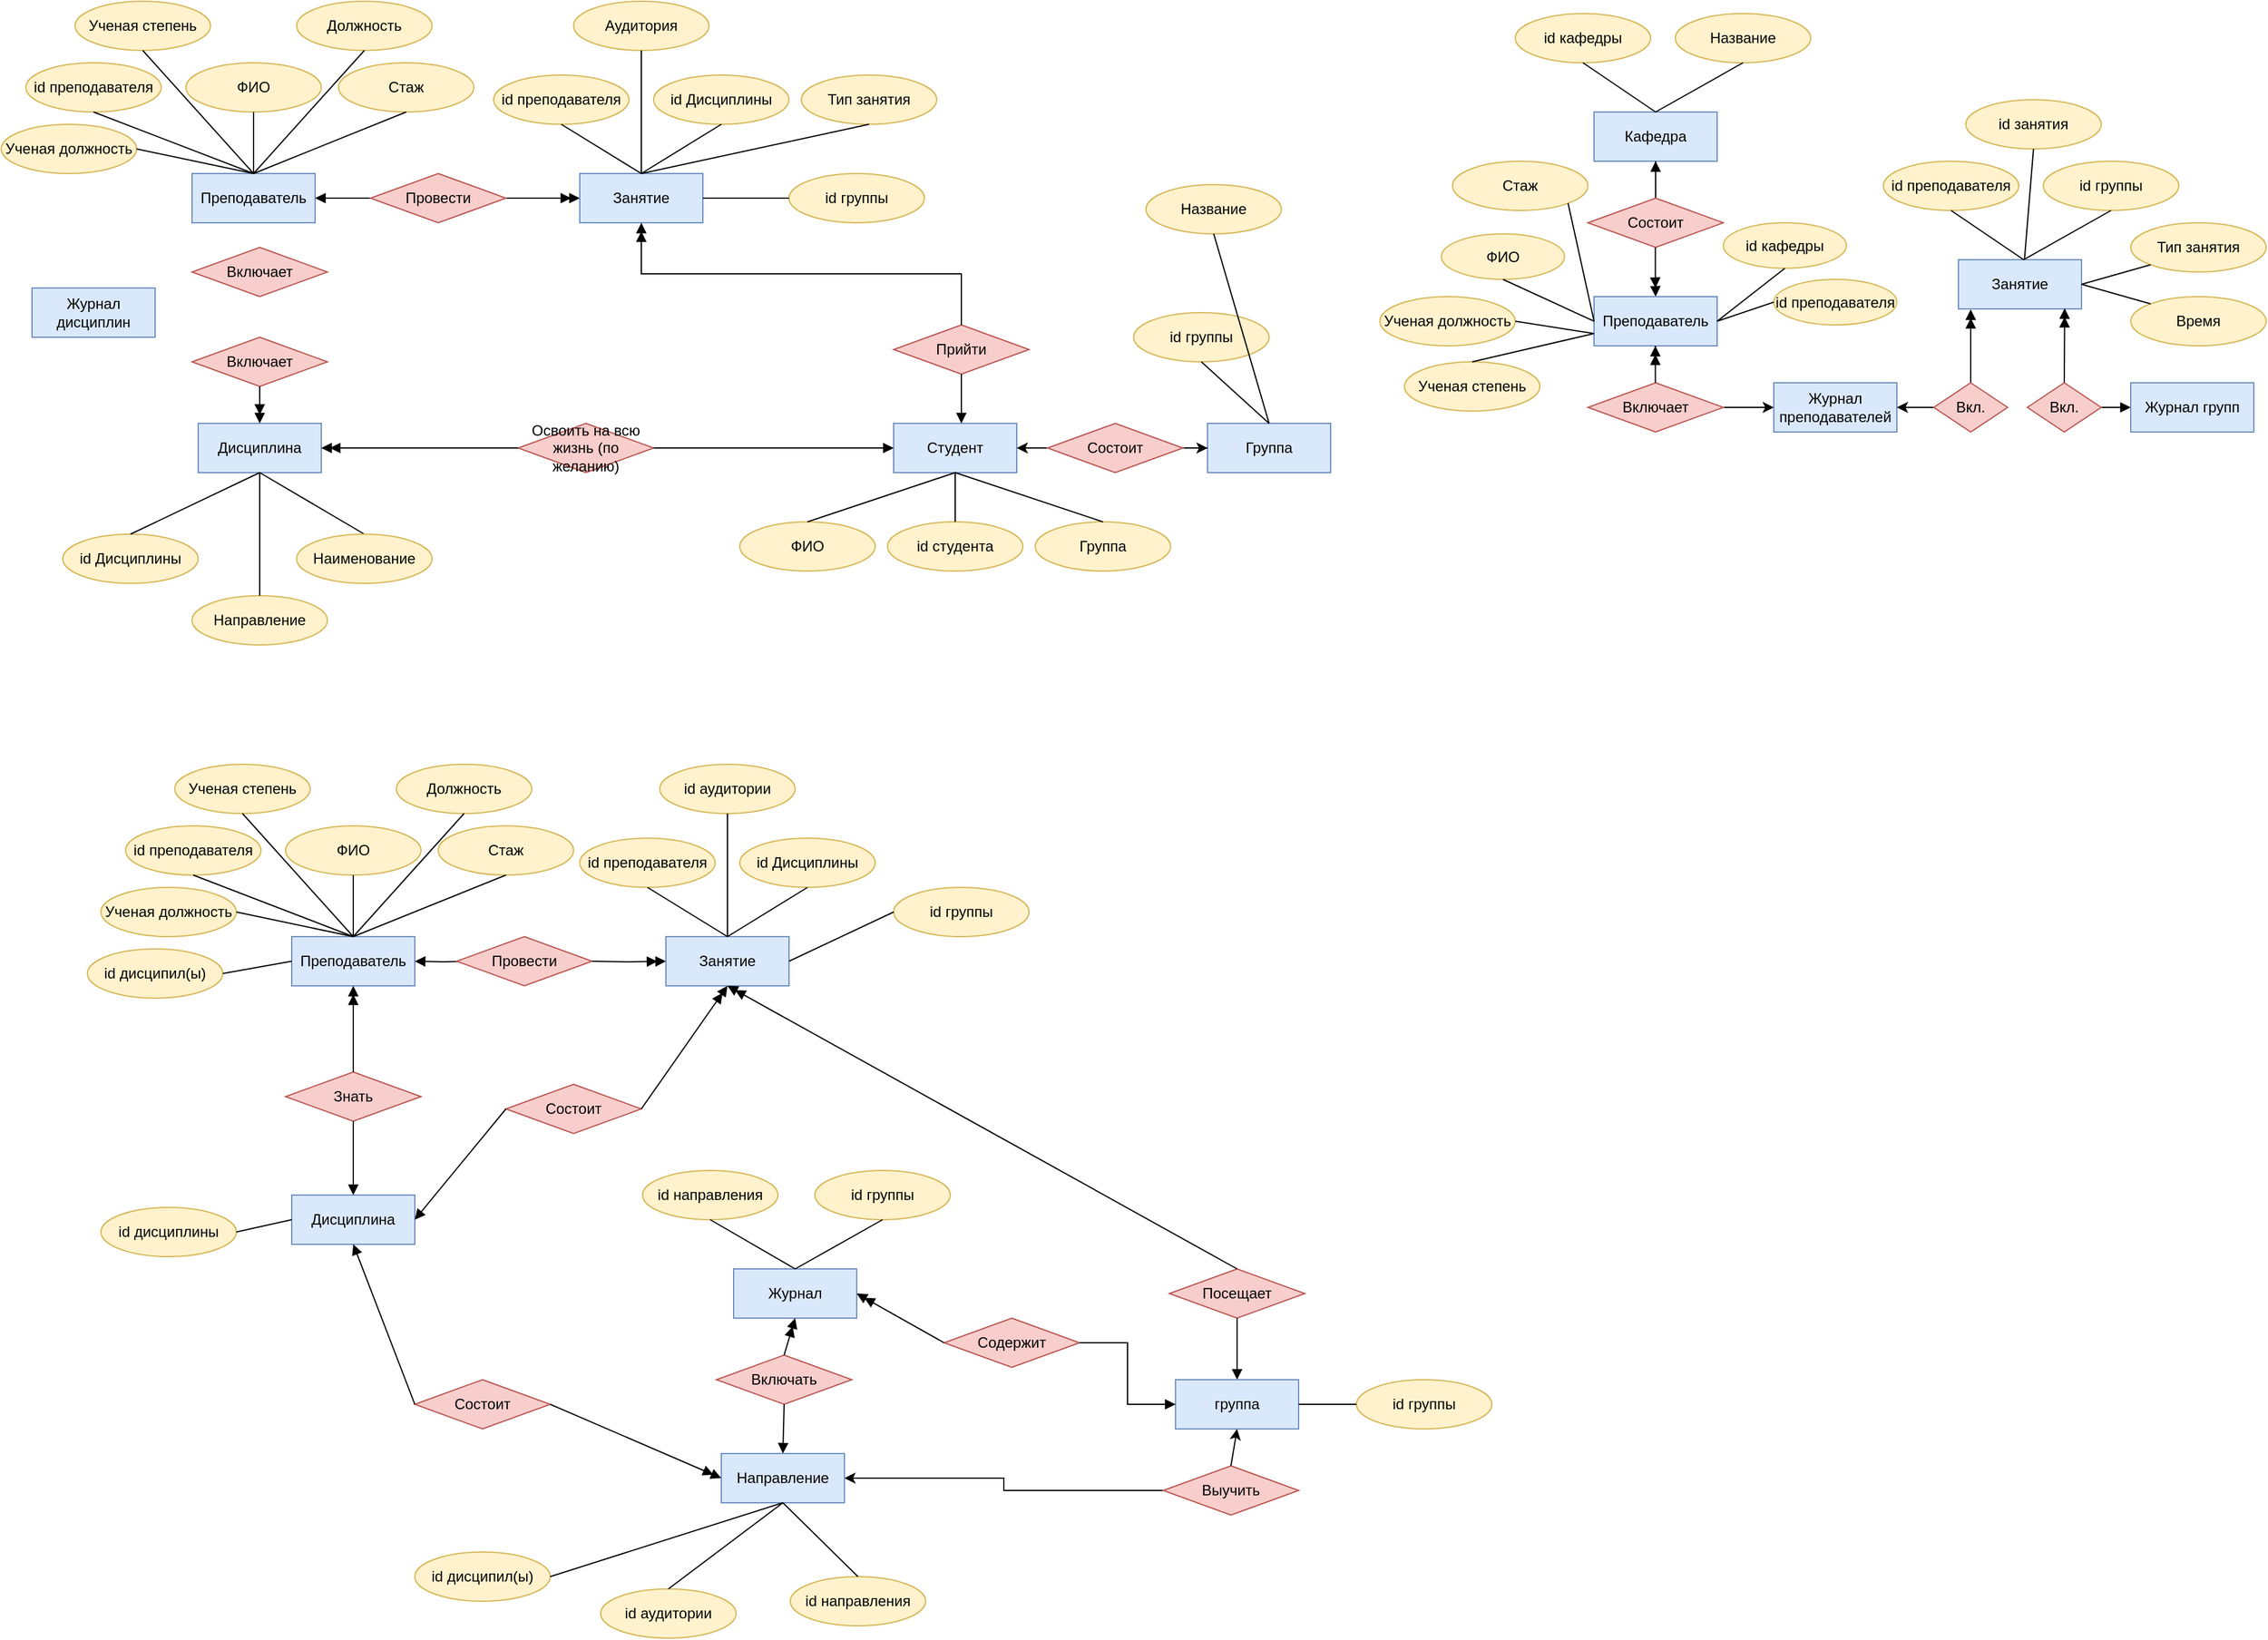 <mxfile version="21.7.4" type="github">
  <diagram name="Страница — 1" id="sGeUlYy9vwEeiNY2uGgN">
    <mxGraphModel dx="1052" dy="563" grid="1" gridSize="10" guides="1" tooltips="1" connect="1" arrows="1" fold="1" page="1" pageScale="1" pageWidth="827" pageHeight="1169" math="0" shadow="0">
      <root>
        <mxCell id="0" />
        <mxCell id="1" parent="0" />
        <mxCell id="CjT55AzK4gLORZBcBDs--1" value="id преподавателя" style="ellipse;whiteSpace=wrap;html=1;align=center;fillColor=#fff2cc;strokeColor=#d6b656;" parent="1" vertex="1">
          <mxGeometry x="50" y="70" width="110" height="40" as="geometry" />
        </mxCell>
        <mxCell id="CjT55AzK4gLORZBcBDs--2" value="ФИО" style="ellipse;whiteSpace=wrap;html=1;align=center;fillColor=#fff2cc;strokeColor=#d6b656;" parent="1" vertex="1">
          <mxGeometry x="180" y="70" width="110" height="40" as="geometry" />
        </mxCell>
        <mxCell id="CjT55AzK4gLORZBcBDs--3" value="Стаж" style="ellipse;whiteSpace=wrap;html=1;align=center;fillColor=#fff2cc;strokeColor=#d6b656;" parent="1" vertex="1">
          <mxGeometry x="304" y="70" width="110" height="40" as="geometry" />
        </mxCell>
        <mxCell id="CjT55AzK4gLORZBcBDs--4" value="Ученая степень" style="ellipse;whiteSpace=wrap;html=1;align=center;fillColor=#fff2cc;strokeColor=#d6b656;" parent="1" vertex="1">
          <mxGeometry x="90" y="20" width="110" height="40" as="geometry" />
        </mxCell>
        <mxCell id="CjT55AzK4gLORZBcBDs--5" value="Должность" style="ellipse;whiteSpace=wrap;html=1;align=center;fillColor=#fff2cc;strokeColor=#d6b656;" parent="1" vertex="1">
          <mxGeometry x="270" y="20" width="110" height="40" as="geometry" />
        </mxCell>
        <mxCell id="CjT55AzK4gLORZBcBDs--6" value="Преподаватель" style="whiteSpace=wrap;html=1;align=center;fillColor=#dae8fc;strokeColor=#6c8ebf;" parent="1" vertex="1">
          <mxGeometry x="185" y="160" width="100" height="40" as="geometry" />
        </mxCell>
        <mxCell id="CjT55AzK4gLORZBcBDs--7" value="" style="endArrow=none;html=1;rounded=0;exitX=0.5;exitY=1;exitDx=0;exitDy=0;entryX=0.5;entryY=0;entryDx=0;entryDy=0;" parent="1" source="CjT55AzK4gLORZBcBDs--5" target="CjT55AzK4gLORZBcBDs--6" edge="1">
          <mxGeometry relative="1" as="geometry">
            <mxPoint x="320" y="250" as="sourcePoint" />
            <mxPoint x="480" y="250" as="targetPoint" />
          </mxGeometry>
        </mxCell>
        <mxCell id="CjT55AzK4gLORZBcBDs--8" value="" style="endArrow=none;html=1;rounded=0;exitX=0.5;exitY=1;exitDx=0;exitDy=0;entryX=0.5;entryY=0;entryDx=0;entryDy=0;" parent="1" source="CjT55AzK4gLORZBcBDs--2" target="CjT55AzK4gLORZBcBDs--6" edge="1">
          <mxGeometry relative="1" as="geometry">
            <mxPoint x="315" y="70" as="sourcePoint" />
            <mxPoint x="245" y="170" as="targetPoint" />
          </mxGeometry>
        </mxCell>
        <mxCell id="CjT55AzK4gLORZBcBDs--9" value="" style="endArrow=none;html=1;rounded=0;exitX=0.5;exitY=1;exitDx=0;exitDy=0;entryX=0.5;entryY=0;entryDx=0;entryDy=0;" parent="1" source="CjT55AzK4gLORZBcBDs--4" target="CjT55AzK4gLORZBcBDs--6" edge="1">
          <mxGeometry relative="1" as="geometry">
            <mxPoint x="245" y="120" as="sourcePoint" />
            <mxPoint x="245" y="170" as="targetPoint" />
          </mxGeometry>
        </mxCell>
        <mxCell id="CjT55AzK4gLORZBcBDs--10" value="" style="endArrow=none;html=1;rounded=0;exitX=0.5;exitY=1;exitDx=0;exitDy=0;entryX=0.5;entryY=0;entryDx=0;entryDy=0;" parent="1" source="CjT55AzK4gLORZBcBDs--1" target="CjT55AzK4gLORZBcBDs--6" edge="1">
          <mxGeometry relative="1" as="geometry">
            <mxPoint x="185" y="70" as="sourcePoint" />
            <mxPoint x="245" y="170" as="targetPoint" />
          </mxGeometry>
        </mxCell>
        <mxCell id="CjT55AzK4gLORZBcBDs--11" value="" style="endArrow=none;html=1;rounded=0;exitX=0.5;exitY=1;exitDx=0;exitDy=0;entryX=0.5;entryY=0;entryDx=0;entryDy=0;" parent="1" source="CjT55AzK4gLORZBcBDs--3" target="CjT55AzK4gLORZBcBDs--6" edge="1">
          <mxGeometry relative="1" as="geometry">
            <mxPoint x="115" y="120" as="sourcePoint" />
            <mxPoint x="245" y="170" as="targetPoint" />
          </mxGeometry>
        </mxCell>
        <mxCell id="CjT55AzK4gLORZBcBDs--13" style="edgeStyle=orthogonalEdgeStyle;rounded=0;orthogonalLoop=1;jettySize=auto;html=1;entryX=1;entryY=0.5;entryDx=0;entryDy=0;endArrow=block;endFill=1;" parent="1" source="CjT55AzK4gLORZBcBDs--12" target="CjT55AzK4gLORZBcBDs--6" edge="1">
          <mxGeometry relative="1" as="geometry" />
        </mxCell>
        <mxCell id="CjT55AzK4gLORZBcBDs--15" style="edgeStyle=orthogonalEdgeStyle;rounded=0;orthogonalLoop=1;jettySize=auto;html=1;entryX=0;entryY=0.5;entryDx=0;entryDy=0;endArrow=doubleBlock;endFill=1;" parent="1" source="CjT55AzK4gLORZBcBDs--12" target="CjT55AzK4gLORZBcBDs--14" edge="1">
          <mxGeometry relative="1" as="geometry" />
        </mxCell>
        <mxCell id="CjT55AzK4gLORZBcBDs--12" value="Провести" style="shape=rhombus;perimeter=rhombusPerimeter;whiteSpace=wrap;html=1;align=center;fillColor=#f8cecc;strokeColor=#b85450;" parent="1" vertex="1">
          <mxGeometry x="330" y="160" width="110" height="40" as="geometry" />
        </mxCell>
        <mxCell id="CjT55AzK4gLORZBcBDs--14" value="Занятие" style="whiteSpace=wrap;html=1;align=center;fillColor=#dae8fc;strokeColor=#6c8ebf;" parent="1" vertex="1">
          <mxGeometry x="500" y="160" width="100" height="40" as="geometry" />
        </mxCell>
        <mxCell id="CjT55AzK4gLORZBcBDs--16" value="Тип занятия" style="ellipse;whiteSpace=wrap;html=1;align=center;fillColor=#fff2cc;strokeColor=#d6b656;" parent="1" vertex="1">
          <mxGeometry x="680" y="80" width="110" height="40" as="geometry" />
        </mxCell>
        <mxCell id="CjT55AzK4gLORZBcBDs--17" value="" style="endArrow=none;html=1;rounded=0;exitX=0.5;exitY=1;exitDx=0;exitDy=0;entryX=0.5;entryY=0;entryDx=0;entryDy=0;" parent="1" source="CjT55AzK4gLORZBcBDs--16" target="CjT55AzK4gLORZBcBDs--14" edge="1">
          <mxGeometry relative="1" as="geometry">
            <mxPoint x="369" y="120" as="sourcePoint" />
            <mxPoint x="245" y="170" as="targetPoint" />
          </mxGeometry>
        </mxCell>
        <mxCell id="CjT55AzK4gLORZBcBDs--18" value="id преподавателя" style="ellipse;whiteSpace=wrap;html=1;align=center;fillColor=#fff2cc;strokeColor=#d6b656;" parent="1" vertex="1">
          <mxGeometry x="430" y="80" width="110" height="40" as="geometry" />
        </mxCell>
        <mxCell id="CjT55AzK4gLORZBcBDs--19" value="" style="endArrow=none;html=1;rounded=0;exitX=0.5;exitY=1;exitDx=0;exitDy=0;entryX=0.5;entryY=0;entryDx=0;entryDy=0;" parent="1" source="CjT55AzK4gLORZBcBDs--18" target="CjT55AzK4gLORZBcBDs--14" edge="1">
          <mxGeometry relative="1" as="geometry">
            <mxPoint x="625" y="130" as="sourcePoint" />
            <mxPoint x="550" y="160" as="targetPoint" />
          </mxGeometry>
        </mxCell>
        <mxCell id="CjT55AzK4gLORZBcBDs--22" value="Ученая должность" style="ellipse;whiteSpace=wrap;html=1;align=center;fillColor=#fff2cc;strokeColor=#d6b656;" parent="1" vertex="1">
          <mxGeometry x="30" y="120" width="110" height="40" as="geometry" />
        </mxCell>
        <mxCell id="CjT55AzK4gLORZBcBDs--23" value="" style="endArrow=none;html=1;rounded=0;exitX=1;exitY=0.5;exitDx=0;exitDy=0;entryX=0.5;entryY=0;entryDx=0;entryDy=0;" parent="1" source="CjT55AzK4gLORZBcBDs--22" target="CjT55AzK4gLORZBcBDs--6" edge="1">
          <mxGeometry relative="1" as="geometry">
            <mxPoint x="115" y="120" as="sourcePoint" />
            <mxPoint x="245" y="170" as="targetPoint" />
          </mxGeometry>
        </mxCell>
        <mxCell id="CjT55AzK4gLORZBcBDs--24" value="Студент" style="whiteSpace=wrap;html=1;align=center;fillColor=#dae8fc;strokeColor=#6c8ebf;" parent="1" vertex="1">
          <mxGeometry x="755" y="363" width="100" height="40" as="geometry" />
        </mxCell>
        <mxCell id="CjT55AzK4gLORZBcBDs--25" value="id студента" style="ellipse;whiteSpace=wrap;html=1;align=center;fillColor=#fff2cc;strokeColor=#d6b656;" parent="1" vertex="1">
          <mxGeometry x="750" y="443" width="110" height="40" as="geometry" />
        </mxCell>
        <mxCell id="CjT55AzK4gLORZBcBDs--26" value="" style="endArrow=none;html=1;rounded=0;exitX=0.5;exitY=1;exitDx=0;exitDy=0;entryX=0.5;entryY=0;entryDx=0;entryDy=0;" parent="1" source="CjT55AzK4gLORZBcBDs--24" target="CjT55AzK4gLORZBcBDs--25" edge="1">
          <mxGeometry relative="1" as="geometry">
            <mxPoint x="915" y="223" as="sourcePoint" />
            <mxPoint x="980" y="263" as="targetPoint" />
          </mxGeometry>
        </mxCell>
        <mxCell id="CjT55AzK4gLORZBcBDs--27" value="Группа" style="ellipse;whiteSpace=wrap;html=1;align=center;fillColor=#fff2cc;strokeColor=#d6b656;" parent="1" vertex="1">
          <mxGeometry x="870" y="443" width="110" height="40" as="geometry" />
        </mxCell>
        <mxCell id="CjT55AzK4gLORZBcBDs--28" value="Аудитория" style="ellipse;whiteSpace=wrap;html=1;align=center;fillColor=#fff2cc;strokeColor=#d6b656;" parent="1" vertex="1">
          <mxGeometry x="495" y="20" width="110" height="40" as="geometry" />
        </mxCell>
        <mxCell id="CjT55AzK4gLORZBcBDs--29" value="" style="endArrow=none;html=1;rounded=0;exitX=0.5;exitY=1;exitDx=0;exitDy=0;entryX=0.5;entryY=0;entryDx=0;entryDy=0;" parent="1" source="CjT55AzK4gLORZBcBDs--28" target="CjT55AzK4gLORZBcBDs--14" edge="1">
          <mxGeometry relative="1" as="geometry">
            <mxPoint x="625" y="130" as="sourcePoint" />
            <mxPoint x="560" y="170" as="targetPoint" />
          </mxGeometry>
        </mxCell>
        <mxCell id="CjT55AzK4gLORZBcBDs--30" value="ФИО" style="ellipse;whiteSpace=wrap;html=1;align=center;fillColor=#fff2cc;strokeColor=#d6b656;" parent="1" vertex="1">
          <mxGeometry x="630" y="443" width="110" height="40" as="geometry" />
        </mxCell>
        <mxCell id="CjT55AzK4gLORZBcBDs--31" value="" style="endArrow=none;html=1;rounded=0;exitX=0.5;exitY=1;exitDx=0;exitDy=0;entryX=0.5;entryY=0;entryDx=0;entryDy=0;" parent="1" source="CjT55AzK4gLORZBcBDs--24" target="CjT55AzK4gLORZBcBDs--30" edge="1">
          <mxGeometry relative="1" as="geometry">
            <mxPoint x="815" y="413" as="sourcePoint" />
            <mxPoint x="815" y="453" as="targetPoint" />
          </mxGeometry>
        </mxCell>
        <mxCell id="CjT55AzK4gLORZBcBDs--32" value="id Дисциплины" style="ellipse;whiteSpace=wrap;html=1;align=center;fillColor=#fff2cc;strokeColor=#d6b656;" parent="1" vertex="1">
          <mxGeometry x="560" y="80" width="110" height="40" as="geometry" />
        </mxCell>
        <mxCell id="CjT55AzK4gLORZBcBDs--33" value="" style="endArrow=none;html=1;rounded=0;exitX=0.5;exitY=1;exitDx=0;exitDy=0;entryX=0.5;entryY=0;entryDx=0;entryDy=0;" parent="1" source="CjT55AzK4gLORZBcBDs--32" target="CjT55AzK4gLORZBcBDs--14" edge="1">
          <mxGeometry relative="1" as="geometry">
            <mxPoint x="745" y="130" as="sourcePoint" />
            <mxPoint x="560" y="170" as="targetPoint" />
          </mxGeometry>
        </mxCell>
        <mxCell id="CjT55AzK4gLORZBcBDs--34" value="" style="endArrow=none;html=1;rounded=0;exitX=0.5;exitY=1;exitDx=0;exitDy=0;entryX=0.5;entryY=0;entryDx=0;entryDy=0;" parent="1" source="CjT55AzK4gLORZBcBDs--24" target="CjT55AzK4gLORZBcBDs--27" edge="1">
          <mxGeometry relative="1" as="geometry">
            <mxPoint x="815" y="413" as="sourcePoint" />
            <mxPoint x="815" y="453" as="targetPoint" />
          </mxGeometry>
        </mxCell>
        <mxCell id="CjT55AzK4gLORZBcBDs--35" value="Прийти" style="shape=rhombus;perimeter=rhombusPerimeter;whiteSpace=wrap;html=1;align=center;fillColor=#f8cecc;strokeColor=#b85450;" parent="1" vertex="1">
          <mxGeometry x="755" y="283" width="110" height="40" as="geometry" />
        </mxCell>
        <mxCell id="CjT55AzK4gLORZBcBDs--36" style="edgeStyle=orthogonalEdgeStyle;rounded=0;orthogonalLoop=1;jettySize=auto;html=1;endArrow=block;endFill=1;" parent="1" edge="1">
          <mxGeometry relative="1" as="geometry">
            <mxPoint x="810" y="323" as="sourcePoint" />
            <mxPoint x="810" y="363" as="targetPoint" />
            <Array as="points">
              <mxPoint x="810" y="363" />
            </Array>
          </mxGeometry>
        </mxCell>
        <mxCell id="CjT55AzK4gLORZBcBDs--37" style="edgeStyle=orthogonalEdgeStyle;rounded=0;orthogonalLoop=1;jettySize=auto;html=1;entryX=0.5;entryY=1;entryDx=0;entryDy=0;endArrow=doubleBlock;endFill=1;exitX=0.5;exitY=0;exitDx=0;exitDy=0;" parent="1" source="CjT55AzK4gLORZBcBDs--35" target="CjT55AzK4gLORZBcBDs--14" edge="1">
          <mxGeometry relative="1" as="geometry">
            <mxPoint x="450" y="190" as="sourcePoint" />
            <mxPoint x="510" y="190" as="targetPoint" />
          </mxGeometry>
        </mxCell>
        <mxCell id="CjT55AzK4gLORZBcBDs--39" value="Дисциплина" style="whiteSpace=wrap;html=1;align=center;fillColor=#dae8fc;strokeColor=#6c8ebf;" parent="1" vertex="1">
          <mxGeometry x="190" y="363" width="100" height="40" as="geometry" />
        </mxCell>
        <mxCell id="CjT55AzK4gLORZBcBDs--40" value="id группы" style="ellipse;whiteSpace=wrap;html=1;align=center;fillColor=#fff2cc;strokeColor=#d6b656;" parent="1" vertex="1">
          <mxGeometry x="670" y="160" width="110" height="40" as="geometry" />
        </mxCell>
        <mxCell id="CjT55AzK4gLORZBcBDs--41" value="" style="endArrow=none;html=1;rounded=0;exitX=0;exitY=0.5;exitDx=0;exitDy=0;entryX=1;entryY=0.5;entryDx=0;entryDy=0;" parent="1" source="CjT55AzK4gLORZBcBDs--40" target="CjT55AzK4gLORZBcBDs--14" edge="1">
          <mxGeometry relative="1" as="geometry">
            <mxPoint x="745" y="130" as="sourcePoint" />
            <mxPoint x="560" y="170" as="targetPoint" />
          </mxGeometry>
        </mxCell>
        <mxCell id="CjT55AzK4gLORZBcBDs--43" value="Включает" style="shape=rhombus;perimeter=rhombusPerimeter;whiteSpace=wrap;html=1;align=center;fillColor=#f8cecc;strokeColor=#b85450;" parent="1" vertex="1">
          <mxGeometry x="185" y="293" width="110" height="40" as="geometry" />
        </mxCell>
        <mxCell id="CjT55AzK4gLORZBcBDs--44" value="id Дисциплины" style="ellipse;whiteSpace=wrap;html=1;align=center;fillColor=#fff2cc;strokeColor=#d6b656;" parent="1" vertex="1">
          <mxGeometry x="80" y="453" width="110" height="40" as="geometry" />
        </mxCell>
        <mxCell id="CjT55AzK4gLORZBcBDs--45" value="" style="endArrow=none;html=1;rounded=0;exitX=0.5;exitY=0;exitDx=0;exitDy=0;entryX=0.5;entryY=1;entryDx=0;entryDy=0;" parent="1" source="CjT55AzK4gLORZBcBDs--44" target="CjT55AzK4gLORZBcBDs--39" edge="1">
          <mxGeometry relative="1" as="geometry">
            <mxPoint x="360" y="323" as="sourcePoint" />
            <mxPoint x="520" y="323" as="targetPoint" />
          </mxGeometry>
        </mxCell>
        <mxCell id="CjT55AzK4gLORZBcBDs--46" value="" style="endArrow=none;html=1;rounded=0;entryX=0.5;entryY=1;entryDx=0;entryDy=0;exitX=0.5;exitY=0;exitDx=0;exitDy=0;" parent="1" source="CjT55AzK4gLORZBcBDs--48" target="CjT55AzK4gLORZBcBDs--39" edge="1">
          <mxGeometry relative="1" as="geometry">
            <mxPoint x="240" y="453" as="sourcePoint" />
            <mxPoint x="250" y="413" as="targetPoint" />
          </mxGeometry>
        </mxCell>
        <mxCell id="CjT55AzK4gLORZBcBDs--48" value="Наименование" style="ellipse;whiteSpace=wrap;html=1;align=center;fillColor=#fff2cc;strokeColor=#d6b656;" parent="1" vertex="1">
          <mxGeometry x="270" y="453" width="110" height="40" as="geometry" />
        </mxCell>
        <mxCell id="CjT55AzK4gLORZBcBDs--49" value="Направление" style="ellipse;whiteSpace=wrap;html=1;align=center;fillColor=#fff2cc;strokeColor=#d6b656;" parent="1" vertex="1">
          <mxGeometry x="185" y="503" width="110" height="40" as="geometry" />
        </mxCell>
        <mxCell id="CjT55AzK4gLORZBcBDs--50" value="" style="endArrow=none;html=1;rounded=0;entryX=0.5;entryY=1;entryDx=0;entryDy=0;exitX=0.5;exitY=0;exitDx=0;exitDy=0;" parent="1" source="CjT55AzK4gLORZBcBDs--49" target="CjT55AzK4gLORZBcBDs--39" edge="1">
          <mxGeometry relative="1" as="geometry">
            <mxPoint x="335" y="463" as="sourcePoint" />
            <mxPoint x="250" y="413" as="targetPoint" />
          </mxGeometry>
        </mxCell>
        <mxCell id="CjT55AzK4gLORZBcBDs--51" value="Освоить на всю жизнь (по желанию)" style="shape=rhombus;perimeter=rhombusPerimeter;whiteSpace=wrap;html=1;align=center;fillColor=#f8cecc;strokeColor=#b85450;" parent="1" vertex="1">
          <mxGeometry x="450" y="363" width="110" height="40" as="geometry" />
        </mxCell>
        <mxCell id="CjT55AzK4gLORZBcBDs--52" style="rounded=0;orthogonalLoop=1;jettySize=auto;html=1;endArrow=block;endFill=1;entryX=0;entryY=0.5;entryDx=0;entryDy=0;exitX=1;exitY=0.5;exitDx=0;exitDy=0;" parent="1" source="CjT55AzK4gLORZBcBDs--51" target="CjT55AzK4gLORZBcBDs--24" edge="1">
          <mxGeometry relative="1" as="geometry">
            <mxPoint x="820" y="333" as="sourcePoint" />
            <mxPoint x="820" y="373" as="targetPoint" />
          </mxGeometry>
        </mxCell>
        <mxCell id="CjT55AzK4gLORZBcBDs--53" style="rounded=0;orthogonalLoop=1;jettySize=auto;html=1;entryX=1;entryY=0.5;entryDx=0;entryDy=0;endArrow=doubleBlock;endFill=1;exitX=0;exitY=0.5;exitDx=0;exitDy=0;" parent="1" source="CjT55AzK4gLORZBcBDs--51" target="CjT55AzK4gLORZBcBDs--39" edge="1">
          <mxGeometry relative="1" as="geometry">
            <mxPoint x="510" y="233" as="sourcePoint" />
            <mxPoint x="450" y="233" as="targetPoint" />
          </mxGeometry>
        </mxCell>
        <mxCell id="CjT55AzK4gLORZBcBDs--54" style="rounded=0;orthogonalLoop=1;jettySize=auto;html=1;entryX=0.5;entryY=0;entryDx=0;entryDy=0;endArrow=doubleBlock;endFill=1;exitX=0.5;exitY=1;exitDx=0;exitDy=0;" parent="1" source="CjT55AzK4gLORZBcBDs--43" target="CjT55AzK4gLORZBcBDs--39" edge="1">
          <mxGeometry relative="1" as="geometry">
            <mxPoint x="460" y="393" as="sourcePoint" />
            <mxPoint x="300" y="393" as="targetPoint" />
          </mxGeometry>
        </mxCell>
        <mxCell id="CjT55AzK4gLORZBcBDs--56" value="Группа" style="whiteSpace=wrap;html=1;align=center;fillColor=#dae8fc;strokeColor=#6c8ebf;" parent="1" vertex="1">
          <mxGeometry x="1010" y="363" width="100" height="40" as="geometry" />
        </mxCell>
        <mxCell id="CjT55AzK4gLORZBcBDs--58" value="id группы" style="ellipse;whiteSpace=wrap;html=1;align=center;fillColor=#fff2cc;strokeColor=#d6b656;" parent="1" vertex="1">
          <mxGeometry x="950" y="273" width="110" height="40" as="geometry" />
        </mxCell>
        <mxCell id="CjT55AzK4gLORZBcBDs--59" value="Название" style="ellipse;whiteSpace=wrap;html=1;align=center;fillColor=#fff2cc;strokeColor=#d6b656;" parent="1" vertex="1">
          <mxGeometry x="960" y="169" width="110" height="40" as="geometry" />
        </mxCell>
        <mxCell id="CjT55AzK4gLORZBcBDs--60" value="" style="endArrow=none;html=1;rounded=0;exitX=0.5;exitY=1;exitDx=0;exitDy=0;entryX=0.5;entryY=0;entryDx=0;entryDy=0;" parent="1" source="CjT55AzK4gLORZBcBDs--58" target="CjT55AzK4gLORZBcBDs--56" edge="1">
          <mxGeometry relative="1" as="geometry">
            <mxPoint x="815" y="413" as="sourcePoint" />
            <mxPoint x="935" y="453" as="targetPoint" />
          </mxGeometry>
        </mxCell>
        <mxCell id="CjT55AzK4gLORZBcBDs--61" value="" style="endArrow=none;html=1;rounded=0;exitX=0.5;exitY=1;exitDx=0;exitDy=0;entryX=0.5;entryY=0;entryDx=0;entryDy=0;" parent="1" source="CjT55AzK4gLORZBcBDs--59" target="CjT55AzK4gLORZBcBDs--56" edge="1">
          <mxGeometry relative="1" as="geometry">
            <mxPoint x="1015" y="323" as="sourcePoint" />
            <mxPoint x="1060" y="363" as="targetPoint" />
          </mxGeometry>
        </mxCell>
        <mxCell id="CjT55AzK4gLORZBcBDs--63" style="edgeStyle=orthogonalEdgeStyle;rounded=0;orthogonalLoop=1;jettySize=auto;html=1;entryX=1;entryY=0.5;entryDx=0;entryDy=0;" parent="1" source="CjT55AzK4gLORZBcBDs--62" target="CjT55AzK4gLORZBcBDs--24" edge="1">
          <mxGeometry relative="1" as="geometry" />
        </mxCell>
        <mxCell id="CjT55AzK4gLORZBcBDs--64" style="edgeStyle=orthogonalEdgeStyle;rounded=0;orthogonalLoop=1;jettySize=auto;html=1;entryX=0;entryY=0.5;entryDx=0;entryDy=0;" parent="1" source="CjT55AzK4gLORZBcBDs--62" target="CjT55AzK4gLORZBcBDs--56" edge="1">
          <mxGeometry relative="1" as="geometry" />
        </mxCell>
        <mxCell id="CjT55AzK4gLORZBcBDs--62" value="Состоит" style="shape=rhombus;perimeter=rhombusPerimeter;whiteSpace=wrap;html=1;align=center;fillColor=#f8cecc;strokeColor=#b85450;" parent="1" vertex="1">
          <mxGeometry x="880" y="363" width="110" height="40" as="geometry" />
        </mxCell>
        <mxCell id="CjT55AzK4gLORZBcBDs--65" value="Включает" style="shape=rhombus;perimeter=rhombusPerimeter;whiteSpace=wrap;html=1;align=center;fillColor=#f8cecc;strokeColor=#b85450;" parent="1" vertex="1">
          <mxGeometry x="185" y="220" width="110" height="40" as="geometry" />
        </mxCell>
        <mxCell id="CjT55AzK4gLORZBcBDs--66" value="Журнал дисциплин" style="whiteSpace=wrap;html=1;align=center;fillColor=#dae8fc;strokeColor=#6c8ebf;" parent="1" vertex="1">
          <mxGeometry x="55" y="253" width="100" height="40" as="geometry" />
        </mxCell>
        <mxCell id="CjT55AzK4gLORZBcBDs--90" value="id преподавателя" style="ellipse;whiteSpace=wrap;html=1;align=center;fillColor=#fff2cc;strokeColor=#d6b656;" parent="1" vertex="1">
          <mxGeometry x="131" y="690" width="110" height="40" as="geometry" />
        </mxCell>
        <mxCell id="CjT55AzK4gLORZBcBDs--91" value="ФИО" style="ellipse;whiteSpace=wrap;html=1;align=center;fillColor=#fff2cc;strokeColor=#d6b656;" parent="1" vertex="1">
          <mxGeometry x="261" y="690" width="110" height="40" as="geometry" />
        </mxCell>
        <mxCell id="CjT55AzK4gLORZBcBDs--92" value="Стаж" style="ellipse;whiteSpace=wrap;html=1;align=center;fillColor=#fff2cc;strokeColor=#d6b656;" parent="1" vertex="1">
          <mxGeometry x="385" y="690" width="110" height="40" as="geometry" />
        </mxCell>
        <mxCell id="CjT55AzK4gLORZBcBDs--93" value="Ученая степень" style="ellipse;whiteSpace=wrap;html=1;align=center;fillColor=#fff2cc;strokeColor=#d6b656;" parent="1" vertex="1">
          <mxGeometry x="171" y="640" width="110" height="40" as="geometry" />
        </mxCell>
        <mxCell id="CjT55AzK4gLORZBcBDs--94" value="Должность" style="ellipse;whiteSpace=wrap;html=1;align=center;fillColor=#fff2cc;strokeColor=#d6b656;" parent="1" vertex="1">
          <mxGeometry x="351" y="640" width="110" height="40" as="geometry" />
        </mxCell>
        <mxCell id="CjT55AzK4gLORZBcBDs--95" value="Преподаватель" style="whiteSpace=wrap;html=1;align=center;fillColor=#dae8fc;strokeColor=#6c8ebf;" parent="1" vertex="1">
          <mxGeometry x="266" y="780" width="100" height="40" as="geometry" />
        </mxCell>
        <mxCell id="CjT55AzK4gLORZBcBDs--96" value="" style="endArrow=none;html=1;rounded=0;exitX=0.5;exitY=1;exitDx=0;exitDy=0;entryX=0.5;entryY=0;entryDx=0;entryDy=0;" parent="1" source="CjT55AzK4gLORZBcBDs--94" target="CjT55AzK4gLORZBcBDs--95" edge="1">
          <mxGeometry relative="1" as="geometry">
            <mxPoint x="401" y="870" as="sourcePoint" />
            <mxPoint x="561" y="870" as="targetPoint" />
          </mxGeometry>
        </mxCell>
        <mxCell id="CjT55AzK4gLORZBcBDs--97" value="" style="endArrow=none;html=1;rounded=0;exitX=0.5;exitY=1;exitDx=0;exitDy=0;entryX=0.5;entryY=0;entryDx=0;entryDy=0;" parent="1" source="CjT55AzK4gLORZBcBDs--91" target="CjT55AzK4gLORZBcBDs--95" edge="1">
          <mxGeometry relative="1" as="geometry">
            <mxPoint x="396" y="690" as="sourcePoint" />
            <mxPoint x="326" y="790" as="targetPoint" />
          </mxGeometry>
        </mxCell>
        <mxCell id="CjT55AzK4gLORZBcBDs--98" value="" style="endArrow=none;html=1;rounded=0;exitX=0.5;exitY=1;exitDx=0;exitDy=0;entryX=0.5;entryY=0;entryDx=0;entryDy=0;" parent="1" source="CjT55AzK4gLORZBcBDs--93" target="CjT55AzK4gLORZBcBDs--95" edge="1">
          <mxGeometry relative="1" as="geometry">
            <mxPoint x="326" y="740" as="sourcePoint" />
            <mxPoint x="326" y="790" as="targetPoint" />
          </mxGeometry>
        </mxCell>
        <mxCell id="CjT55AzK4gLORZBcBDs--99" value="" style="endArrow=none;html=1;rounded=0;exitX=0.5;exitY=1;exitDx=0;exitDy=0;entryX=0.5;entryY=0;entryDx=0;entryDy=0;" parent="1" source="CjT55AzK4gLORZBcBDs--90" target="CjT55AzK4gLORZBcBDs--95" edge="1">
          <mxGeometry relative="1" as="geometry">
            <mxPoint x="266" y="690" as="sourcePoint" />
            <mxPoint x="326" y="790" as="targetPoint" />
          </mxGeometry>
        </mxCell>
        <mxCell id="CjT55AzK4gLORZBcBDs--100" value="" style="endArrow=none;html=1;rounded=0;exitX=0.5;exitY=1;exitDx=0;exitDy=0;entryX=0.5;entryY=0;entryDx=0;entryDy=0;" parent="1" source="CjT55AzK4gLORZBcBDs--92" target="CjT55AzK4gLORZBcBDs--95" edge="1">
          <mxGeometry relative="1" as="geometry">
            <mxPoint x="196" y="740" as="sourcePoint" />
            <mxPoint x="326" y="790" as="targetPoint" />
          </mxGeometry>
        </mxCell>
        <mxCell id="CjT55AzK4gLORZBcBDs--101" style="edgeStyle=orthogonalEdgeStyle;rounded=0;orthogonalLoop=1;jettySize=auto;html=1;entryX=1;entryY=0.5;entryDx=0;entryDy=0;endArrow=block;endFill=1;" parent="1" target="CjT55AzK4gLORZBcBDs--95" edge="1">
          <mxGeometry relative="1" as="geometry">
            <mxPoint x="411" y="800" as="sourcePoint" />
          </mxGeometry>
        </mxCell>
        <mxCell id="CjT55AzK4gLORZBcBDs--102" value="Ученая должность" style="ellipse;whiteSpace=wrap;html=1;align=center;fillColor=#fff2cc;strokeColor=#d6b656;" parent="1" vertex="1">
          <mxGeometry x="111" y="740" width="110" height="40" as="geometry" />
        </mxCell>
        <mxCell id="CjT55AzK4gLORZBcBDs--103" value="" style="endArrow=none;html=1;rounded=0;exitX=1;exitY=0.5;exitDx=0;exitDy=0;entryX=0.5;entryY=0;entryDx=0;entryDy=0;" parent="1" source="CjT55AzK4gLORZBcBDs--102" target="CjT55AzK4gLORZBcBDs--95" edge="1">
          <mxGeometry relative="1" as="geometry">
            <mxPoint x="196" y="740" as="sourcePoint" />
            <mxPoint x="326" y="790" as="targetPoint" />
          </mxGeometry>
        </mxCell>
        <mxCell id="CjT55AzK4gLORZBcBDs--104" value="Провести" style="shape=rhombus;perimeter=rhombusPerimeter;whiteSpace=wrap;html=1;align=center;fillColor=#f8cecc;strokeColor=#b85450;" parent="1" vertex="1">
          <mxGeometry x="400" y="780" width="110" height="40" as="geometry" />
        </mxCell>
        <mxCell id="CjT55AzK4gLORZBcBDs--105" value="id дисципил(ы)" style="ellipse;whiteSpace=wrap;html=1;align=center;fillColor=#fff2cc;strokeColor=#d6b656;" parent="1" vertex="1">
          <mxGeometry x="100" y="790" width="110" height="40" as="geometry" />
        </mxCell>
        <mxCell id="CjT55AzK4gLORZBcBDs--106" value="" style="endArrow=none;html=1;rounded=0;exitX=1;exitY=0.5;exitDx=0;exitDy=0;entryX=0;entryY=0.5;entryDx=0;entryDy=0;" parent="1" source="CjT55AzK4gLORZBcBDs--105" target="CjT55AzK4gLORZBcBDs--95" edge="1">
          <mxGeometry relative="1" as="geometry">
            <mxPoint x="231" y="770" as="sourcePoint" />
            <mxPoint x="326" y="790" as="targetPoint" />
          </mxGeometry>
        </mxCell>
        <mxCell id="CjT55AzK4gLORZBcBDs--107" style="edgeStyle=orthogonalEdgeStyle;rounded=0;orthogonalLoop=1;jettySize=auto;html=1;entryX=0;entryY=0.5;entryDx=0;entryDy=0;endArrow=doubleBlock;endFill=1;" parent="1" target="CjT55AzK4gLORZBcBDs--108" edge="1">
          <mxGeometry relative="1" as="geometry">
            <mxPoint x="510" y="800" as="sourcePoint" />
          </mxGeometry>
        </mxCell>
        <mxCell id="CjT55AzK4gLORZBcBDs--108" value="Занятие" style="whiteSpace=wrap;html=1;align=center;fillColor=#dae8fc;strokeColor=#6c8ebf;" parent="1" vertex="1">
          <mxGeometry x="570" y="780" width="100" height="40" as="geometry" />
        </mxCell>
        <mxCell id="CjT55AzK4gLORZBcBDs--111" value="id преподавателя" style="ellipse;whiteSpace=wrap;html=1;align=center;fillColor=#fff2cc;strokeColor=#d6b656;" parent="1" vertex="1">
          <mxGeometry x="500" y="700" width="110" height="40" as="geometry" />
        </mxCell>
        <mxCell id="CjT55AzK4gLORZBcBDs--112" value="" style="endArrow=none;html=1;rounded=0;exitX=0.5;exitY=1;exitDx=0;exitDy=0;entryX=0.5;entryY=0;entryDx=0;entryDy=0;" parent="1" source="CjT55AzK4gLORZBcBDs--111" target="CjT55AzK4gLORZBcBDs--108" edge="1">
          <mxGeometry relative="1" as="geometry">
            <mxPoint x="695" y="750" as="sourcePoint" />
            <mxPoint x="620" y="780" as="targetPoint" />
          </mxGeometry>
        </mxCell>
        <mxCell id="CjT55AzK4gLORZBcBDs--113" value="id аудитории" style="ellipse;whiteSpace=wrap;html=1;align=center;fillColor=#fff2cc;strokeColor=#d6b656;" parent="1" vertex="1">
          <mxGeometry x="565" y="640" width="110" height="40" as="geometry" />
        </mxCell>
        <mxCell id="CjT55AzK4gLORZBcBDs--114" value="" style="endArrow=none;html=1;rounded=0;exitX=0.5;exitY=1;exitDx=0;exitDy=0;entryX=0.5;entryY=0;entryDx=0;entryDy=0;" parent="1" source="CjT55AzK4gLORZBcBDs--113" target="CjT55AzK4gLORZBcBDs--108" edge="1">
          <mxGeometry relative="1" as="geometry">
            <mxPoint x="695" y="750" as="sourcePoint" />
            <mxPoint x="630" y="790" as="targetPoint" />
          </mxGeometry>
        </mxCell>
        <mxCell id="CjT55AzK4gLORZBcBDs--115" value="id Дисциплины" style="ellipse;whiteSpace=wrap;html=1;align=center;fillColor=#fff2cc;strokeColor=#d6b656;" parent="1" vertex="1">
          <mxGeometry x="630" y="700" width="110" height="40" as="geometry" />
        </mxCell>
        <mxCell id="CjT55AzK4gLORZBcBDs--116" value="" style="endArrow=none;html=1;rounded=0;exitX=0.5;exitY=1;exitDx=0;exitDy=0;entryX=0.5;entryY=0;entryDx=0;entryDy=0;" parent="1" source="CjT55AzK4gLORZBcBDs--115" target="CjT55AzK4gLORZBcBDs--108" edge="1">
          <mxGeometry relative="1" as="geometry">
            <mxPoint x="815" y="750" as="sourcePoint" />
            <mxPoint x="630" y="790" as="targetPoint" />
          </mxGeometry>
        </mxCell>
        <mxCell id="CjT55AzK4gLORZBcBDs--117" value="id группы" style="ellipse;whiteSpace=wrap;html=1;align=center;fillColor=#fff2cc;strokeColor=#d6b656;" parent="1" vertex="1">
          <mxGeometry x="755" y="740" width="110" height="40" as="geometry" />
        </mxCell>
        <mxCell id="CjT55AzK4gLORZBcBDs--118" value="" style="endArrow=none;html=1;rounded=0;exitX=0;exitY=0.5;exitDx=0;exitDy=0;entryX=1;entryY=0.5;entryDx=0;entryDy=0;" parent="1" source="CjT55AzK4gLORZBcBDs--117" target="CjT55AzK4gLORZBcBDs--108" edge="1">
          <mxGeometry relative="1" as="geometry">
            <mxPoint x="815" y="750" as="sourcePoint" />
            <mxPoint x="630" y="790" as="targetPoint" />
          </mxGeometry>
        </mxCell>
        <mxCell id="CjT55AzK4gLORZBcBDs--119" value="Посещает" style="shape=rhombus;perimeter=rhombusPerimeter;whiteSpace=wrap;html=1;align=center;fillColor=#f8cecc;strokeColor=#b85450;" parent="1" vertex="1">
          <mxGeometry x="979" y="1050" width="110" height="40" as="geometry" />
        </mxCell>
        <mxCell id="CjT55AzK4gLORZBcBDs--120" style="rounded=0;orthogonalLoop=1;jettySize=auto;html=1;entryX=0.5;entryY=1;entryDx=0;entryDy=0;endArrow=doubleBlock;endFill=1;exitX=0.5;exitY=0;exitDx=0;exitDy=0;" parent="1" source="CjT55AzK4gLORZBcBDs--119" target="CjT55AzK4gLORZBcBDs--108" edge="1">
          <mxGeometry relative="1" as="geometry">
            <mxPoint x="850" y="979.47" as="sourcePoint" />
            <mxPoint x="590" y="896.47" as="targetPoint" />
          </mxGeometry>
        </mxCell>
        <mxCell id="CjT55AzK4gLORZBcBDs--122" style="edgeStyle=orthogonalEdgeStyle;rounded=0;orthogonalLoop=1;jettySize=auto;html=1;endArrow=block;endFill=1;exitX=0.5;exitY=1;exitDx=0;exitDy=0;" parent="1" source="CjT55AzK4gLORZBcBDs--119" edge="1">
          <mxGeometry relative="1" as="geometry">
            <mxPoint x="1039" y="1130" as="sourcePoint" />
            <mxPoint x="1034" y="1140" as="targetPoint" />
          </mxGeometry>
        </mxCell>
        <mxCell id="CjT55AzK4gLORZBcBDs--124" value="группа" style="whiteSpace=wrap;html=1;align=center;fillColor=#dae8fc;strokeColor=#6c8ebf;" parent="1" vertex="1">
          <mxGeometry x="984" y="1140" width="100" height="40" as="geometry" />
        </mxCell>
        <mxCell id="CjT55AzK4gLORZBcBDs--125" value="id группы" style="ellipse;whiteSpace=wrap;html=1;align=center;fillColor=#fff2cc;strokeColor=#d6b656;" parent="1" vertex="1">
          <mxGeometry x="1131" y="1140" width="110" height="40" as="geometry" />
        </mxCell>
        <mxCell id="CjT55AzK4gLORZBcBDs--126" value="" style="endArrow=none;html=1;rounded=0;exitX=0;exitY=0.5;exitDx=0;exitDy=0;entryX=1;entryY=0.5;entryDx=0;entryDy=0;" parent="1" source="CjT55AzK4gLORZBcBDs--125" target="CjT55AzK4gLORZBcBDs--124" edge="1">
          <mxGeometry relative="1" as="geometry">
            <mxPoint x="1134" y="1150" as="sourcePoint" />
            <mxPoint x="1124" y="1140" as="targetPoint" />
          </mxGeometry>
        </mxCell>
        <mxCell id="CjT55AzK4gLORZBcBDs--127" value="Дисциплина" style="whiteSpace=wrap;html=1;align=center;fillColor=#dae8fc;strokeColor=#6c8ebf;" parent="1" vertex="1">
          <mxGeometry x="266" y="990" width="100" height="40" as="geometry" />
        </mxCell>
        <mxCell id="CjT55AzK4gLORZBcBDs--128" value="Знать" style="shape=rhombus;perimeter=rhombusPerimeter;whiteSpace=wrap;html=1;align=center;fillColor=#f8cecc;strokeColor=#b85450;" parent="1" vertex="1">
          <mxGeometry x="261" y="890" width="110" height="40" as="geometry" />
        </mxCell>
        <mxCell id="CjT55AzK4gLORZBcBDs--130" value="id дисциплины" style="ellipse;whiteSpace=wrap;html=1;align=center;fillColor=#fff2cc;strokeColor=#d6b656;" parent="1" vertex="1">
          <mxGeometry x="111" y="1000" width="110" height="40" as="geometry" />
        </mxCell>
        <mxCell id="CjT55AzK4gLORZBcBDs--131" value="" style="endArrow=none;html=1;rounded=0;exitX=1;exitY=0.5;exitDx=0;exitDy=0;entryX=0;entryY=0.5;entryDx=0;entryDy=0;" parent="1" source="CjT55AzK4gLORZBcBDs--130" target="CjT55AzK4gLORZBcBDs--127" edge="1">
          <mxGeometry relative="1" as="geometry">
            <mxPoint x="214" y="1000" as="sourcePoint" />
            <mxPoint x="270" y="990" as="targetPoint" />
          </mxGeometry>
        </mxCell>
        <mxCell id="CjT55AzK4gLORZBcBDs--132" style="rounded=0;orthogonalLoop=1;jettySize=auto;html=1;entryX=0.5;entryY=0;entryDx=0;entryDy=0;endArrow=block;endFill=1;exitX=0.5;exitY=1;exitDx=0;exitDy=0;" parent="1" source="CjT55AzK4gLORZBcBDs--128" target="CjT55AzK4gLORZBcBDs--127" edge="1">
          <mxGeometry relative="1" as="geometry">
            <mxPoint x="414" y="930" as="sourcePoint" />
            <mxPoint x="414" y="990" as="targetPoint" />
          </mxGeometry>
        </mxCell>
        <mxCell id="CjT55AzK4gLORZBcBDs--133" value="Включать" style="shape=rhombus;perimeter=rhombusPerimeter;whiteSpace=wrap;html=1;align=center;fillColor=#f8cecc;strokeColor=#b85450;" parent="1" vertex="1">
          <mxGeometry x="611" y="1120" width="110" height="40" as="geometry" />
        </mxCell>
        <mxCell id="CjT55AzK4gLORZBcBDs--141" value="" style="edgeStyle=orthogonalEdgeStyle;rounded=0;orthogonalLoop=1;jettySize=auto;html=1;" parent="1" source="CjT55AzK4gLORZBcBDs--134" target="CjT55AzK4gLORZBcBDs--135" edge="1">
          <mxGeometry relative="1" as="geometry" />
        </mxCell>
        <mxCell id="CjT55AzK4gLORZBcBDs--134" value="Выучить" style="shape=rhombus;perimeter=rhombusPerimeter;whiteSpace=wrap;html=1;align=center;fillColor=#f8cecc;strokeColor=#b85450;" parent="1" vertex="1">
          <mxGeometry x="974" y="1210" width="110" height="40" as="geometry" />
        </mxCell>
        <mxCell id="CjT55AzK4gLORZBcBDs--135" value="Направление" style="whiteSpace=wrap;html=1;align=center;fillColor=#dae8fc;strokeColor=#6c8ebf;" parent="1" vertex="1">
          <mxGeometry x="615" y="1200" width="100" height="40" as="geometry" />
        </mxCell>
        <mxCell id="CjT55AzK4gLORZBcBDs--136" value="id направления" style="ellipse;whiteSpace=wrap;html=1;align=center;fillColor=#fff2cc;strokeColor=#d6b656;" parent="1" vertex="1">
          <mxGeometry x="671" y="1300" width="110" height="40" as="geometry" />
        </mxCell>
        <mxCell id="CjT55AzK4gLORZBcBDs--137" value="" style="endArrow=none;html=1;rounded=0;entryX=0.5;entryY=0;entryDx=0;entryDy=0;exitX=0.5;exitY=1;exitDx=0;exitDy=0;" parent="1" source="CjT55AzK4gLORZBcBDs--135" target="CjT55AzK4gLORZBcBDs--136" edge="1">
          <mxGeometry relative="1" as="geometry">
            <mxPoint x="735" y="1250" as="sourcePoint" />
            <mxPoint x="750" y="1180" as="targetPoint" />
          </mxGeometry>
        </mxCell>
        <mxCell id="CjT55AzK4gLORZBcBDs--139" value="id аудитории" style="ellipse;whiteSpace=wrap;html=1;align=center;fillColor=#fff2cc;strokeColor=#d6b656;" parent="1" vertex="1">
          <mxGeometry x="517" y="1310" width="110" height="40" as="geometry" />
        </mxCell>
        <mxCell id="CjT55AzK4gLORZBcBDs--140" value="" style="endArrow=none;html=1;rounded=0;entryX=0.5;entryY=0;entryDx=0;entryDy=0;exitX=0.5;exitY=1;exitDx=0;exitDy=0;" parent="1" source="CjT55AzK4gLORZBcBDs--135" target="CjT55AzK4gLORZBcBDs--139" edge="1">
          <mxGeometry relative="1" as="geometry">
            <mxPoint x="725" y="1190" as="sourcePoint" />
            <mxPoint x="780" y="1170" as="targetPoint" />
          </mxGeometry>
        </mxCell>
        <mxCell id="CjT55AzK4gLORZBcBDs--143" value="" style="rounded=0;orthogonalLoop=1;jettySize=auto;html=1;entryX=0.5;entryY=1;entryDx=0;entryDy=0;exitX=0.5;exitY=0;exitDx=0;exitDy=0;" parent="1" source="CjT55AzK4gLORZBcBDs--134" target="CjT55AzK4gLORZBcBDs--124" edge="1">
          <mxGeometry relative="1" as="geometry">
            <mxPoint x="1104" y="1190" as="sourcePoint" />
            <mxPoint x="1124" y="1200" as="targetPoint" />
          </mxGeometry>
        </mxCell>
        <mxCell id="CjT55AzK4gLORZBcBDs--144" value="Журнал" style="whiteSpace=wrap;html=1;align=center;fillColor=#dae8fc;strokeColor=#6c8ebf;" parent="1" vertex="1">
          <mxGeometry x="625" y="1050" width="100" height="40" as="geometry" />
        </mxCell>
        <mxCell id="CjT55AzK4gLORZBcBDs--145" value="id направления" style="ellipse;whiteSpace=wrap;html=1;align=center;fillColor=#fff2cc;strokeColor=#d6b656;" parent="1" vertex="1">
          <mxGeometry x="551" y="970" width="110" height="40" as="geometry" />
        </mxCell>
        <mxCell id="CjT55AzK4gLORZBcBDs--146" value="id группы" style="ellipse;whiteSpace=wrap;html=1;align=center;fillColor=#fff2cc;strokeColor=#d6b656;" parent="1" vertex="1">
          <mxGeometry x="691" y="970" width="110" height="40" as="geometry" />
        </mxCell>
        <mxCell id="CjT55AzK4gLORZBcBDs--147" value="" style="endArrow=none;html=1;rounded=0;exitX=0.5;exitY=0;exitDx=0;exitDy=0;entryX=0.5;entryY=1;entryDx=0;entryDy=0;" parent="1" source="CjT55AzK4gLORZBcBDs--144" target="CjT55AzK4gLORZBcBDs--145" edge="1">
          <mxGeometry relative="1" as="geometry">
            <mxPoint x="568.5" y="1040" as="sourcePoint" />
            <mxPoint x="613.5" y="1030" as="targetPoint" />
          </mxGeometry>
        </mxCell>
        <mxCell id="CjT55AzK4gLORZBcBDs--148" value="" style="endArrow=none;html=1;rounded=0;exitX=0.5;exitY=0;exitDx=0;exitDy=0;entryX=0.5;entryY=1;entryDx=0;entryDy=0;" parent="1" source="CjT55AzK4gLORZBcBDs--144" target="CjT55AzK4gLORZBcBDs--146" edge="1">
          <mxGeometry relative="1" as="geometry">
            <mxPoint x="748.5" y="1055" as="sourcePoint" />
            <mxPoint x="793.5" y="1045" as="targetPoint" />
          </mxGeometry>
        </mxCell>
        <mxCell id="CjT55AzK4gLORZBcBDs--150" style="rounded=0;orthogonalLoop=1;jettySize=auto;html=1;entryX=0.5;entryY=1;entryDx=0;entryDy=0;endArrow=doubleBlock;endFill=1;exitX=0.5;exitY=0;exitDx=0;exitDy=0;" parent="1" source="CjT55AzK4gLORZBcBDs--133" target="CjT55AzK4gLORZBcBDs--144" edge="1">
          <mxGeometry relative="1" as="geometry">
            <mxPoint x="741" y="1118.57" as="sourcePoint" />
            <mxPoint x="801" y="1118.57" as="targetPoint" />
          </mxGeometry>
        </mxCell>
        <mxCell id="CjT55AzK4gLORZBcBDs--151" style="rounded=0;orthogonalLoop=1;jettySize=auto;html=1;entryX=0.5;entryY=0;entryDx=0;entryDy=0;endArrow=block;endFill=1;exitX=0.5;exitY=1;exitDx=0;exitDy=0;" parent="1" source="CjT55AzK4gLORZBcBDs--133" target="CjT55AzK4gLORZBcBDs--135" edge="1">
          <mxGeometry relative="1" as="geometry">
            <mxPoint x="581" y="1140" as="sourcePoint" />
            <mxPoint x="581" y="1200" as="targetPoint" />
          </mxGeometry>
        </mxCell>
        <mxCell id="CjT55AzK4gLORZBcBDs--152" value="Состоит" style="shape=rhombus;perimeter=rhombusPerimeter;whiteSpace=wrap;html=1;align=center;fillColor=#f8cecc;strokeColor=#b85450;" parent="1" vertex="1">
          <mxGeometry x="440" y="900" width="110" height="40" as="geometry" />
        </mxCell>
        <mxCell id="CjT55AzK4gLORZBcBDs--153" value="Содержит" style="shape=rhombus;perimeter=rhombusPerimeter;whiteSpace=wrap;html=1;align=center;fillColor=#f8cecc;strokeColor=#b85450;" parent="1" vertex="1">
          <mxGeometry x="796" y="1090" width="110" height="40" as="geometry" />
        </mxCell>
        <mxCell id="CjT55AzK4gLORZBcBDs--154" style="edgeStyle=orthogonalEdgeStyle;rounded=0;orthogonalLoop=1;jettySize=auto;html=1;endArrow=block;endFill=1;exitX=1;exitY=0.5;exitDx=0;exitDy=0;entryX=0;entryY=0.5;entryDx=0;entryDy=0;" parent="1" source="CjT55AzK4gLORZBcBDs--153" target="CjT55AzK4gLORZBcBDs--124" edge="1">
          <mxGeometry relative="1" as="geometry">
            <mxPoint x="921" y="1115" as="sourcePoint" />
            <mxPoint x="921" y="1165" as="targetPoint" />
          </mxGeometry>
        </mxCell>
        <mxCell id="CjT55AzK4gLORZBcBDs--155" style="rounded=0;orthogonalLoop=1;jettySize=auto;html=1;entryX=1;entryY=0.5;entryDx=0;entryDy=0;endArrow=doubleBlock;endFill=1;exitX=0;exitY=0.5;exitDx=0;exitDy=0;" parent="1" source="CjT55AzK4gLORZBcBDs--153" target="CjT55AzK4gLORZBcBDs--144" edge="1">
          <mxGeometry relative="1" as="geometry">
            <mxPoint x="812" y="1060" as="sourcePoint" />
            <mxPoint x="821" y="1030" as="targetPoint" />
          </mxGeometry>
        </mxCell>
        <mxCell id="CjT55AzK4gLORZBcBDs--157" style="rounded=0;orthogonalLoop=1;jettySize=auto;html=1;entryX=1;entryY=0.5;entryDx=0;entryDy=0;endArrow=block;endFill=1;exitX=0;exitY=0.5;exitDx=0;exitDy=0;" parent="1" source="CjT55AzK4gLORZBcBDs--152" target="CjT55AzK4gLORZBcBDs--127" edge="1">
          <mxGeometry relative="1" as="geometry">
            <mxPoint x="438.57" y="950" as="sourcePoint" />
            <mxPoint x="438.57" y="1010" as="targetPoint" />
          </mxGeometry>
        </mxCell>
        <mxCell id="CjT55AzK4gLORZBcBDs--158" style="rounded=0;orthogonalLoop=1;jettySize=auto;html=1;entryX=0.5;entryY=1;entryDx=0;entryDy=0;endArrow=doubleBlock;endFill=1;exitX=1;exitY=0.5;exitDx=0;exitDy=0;" parent="1" source="CjT55AzK4gLORZBcBDs--152" target="CjT55AzK4gLORZBcBDs--108" edge="1">
          <mxGeometry relative="1" as="geometry">
            <mxPoint x="980" y="1110" as="sourcePoint" />
            <mxPoint x="510" y="830" as="targetPoint" />
          </mxGeometry>
        </mxCell>
        <mxCell id="CjT55AzK4gLORZBcBDs--159" value="id дисципил(ы)" style="ellipse;whiteSpace=wrap;html=1;align=center;fillColor=#fff2cc;strokeColor=#d6b656;" parent="1" vertex="1">
          <mxGeometry x="366" y="1280" width="110" height="40" as="geometry" />
        </mxCell>
        <mxCell id="CjT55AzK4gLORZBcBDs--160" value="" style="endArrow=none;html=1;rounded=0;exitX=0.5;exitY=1;exitDx=0;exitDy=0;entryX=1;entryY=0.5;entryDx=0;entryDy=0;" parent="1" source="CjT55AzK4gLORZBcBDs--135" target="CjT55AzK4gLORZBcBDs--159" edge="1">
          <mxGeometry relative="1" as="geometry">
            <mxPoint x="570" y="1230" as="sourcePoint" />
            <mxPoint x="510" y="1300" as="targetPoint" />
          </mxGeometry>
        </mxCell>
        <mxCell id="CjT55AzK4gLORZBcBDs--161" value="Состоит" style="shape=rhombus;perimeter=rhombusPerimeter;whiteSpace=wrap;html=1;align=center;fillColor=#f8cecc;strokeColor=#b85450;" parent="1" vertex="1">
          <mxGeometry x="366" y="1140" width="110" height="40" as="geometry" />
        </mxCell>
        <mxCell id="CjT55AzK4gLORZBcBDs--162" style="rounded=0;orthogonalLoop=1;jettySize=auto;html=1;entryX=0.5;entryY=1;entryDx=0;entryDy=0;endArrow=block;endFill=1;exitX=0;exitY=0.5;exitDx=0;exitDy=0;" parent="1" source="CjT55AzK4gLORZBcBDs--161" target="CjT55AzK4gLORZBcBDs--127" edge="1">
          <mxGeometry relative="1" as="geometry">
            <mxPoint x="450" y="930" as="sourcePoint" />
            <mxPoint x="376" y="1020" as="targetPoint" />
          </mxGeometry>
        </mxCell>
        <mxCell id="CjT55AzK4gLORZBcBDs--163" style="rounded=0;orthogonalLoop=1;jettySize=auto;html=1;entryX=0;entryY=0.5;entryDx=0;entryDy=0;endArrow=doubleBlock;endFill=1;exitX=1;exitY=0.5;exitDx=0;exitDy=0;" parent="1" source="CjT55AzK4gLORZBcBDs--161" target="CjT55AzK4gLORZBcBDs--135" edge="1">
          <mxGeometry relative="1" as="geometry">
            <mxPoint x="560" y="930" as="sourcePoint" />
            <mxPoint x="630" y="830" as="targetPoint" />
          </mxGeometry>
        </mxCell>
        <mxCell id="CjT55AzK4gLORZBcBDs--164" style="rounded=0;orthogonalLoop=1;jettySize=auto;html=1;entryX=0.5;entryY=1;entryDx=0;entryDy=0;endArrow=doubleBlock;endFill=1;exitX=0.5;exitY=0;exitDx=0;exitDy=0;" parent="1" source="CjT55AzK4gLORZBcBDs--128" target="CjT55AzK4gLORZBcBDs--95" edge="1">
          <mxGeometry relative="1" as="geometry">
            <mxPoint x="560" y="930" as="sourcePoint" />
            <mxPoint x="630" y="830" as="targetPoint" />
          </mxGeometry>
        </mxCell>
        <mxCell id="xjru_JlM3HzQDR_qYYpm-16" value="Кафедра" style="whiteSpace=wrap;html=1;align=center;fillColor=#dae8fc;strokeColor=#6c8ebf;" vertex="1" parent="1">
          <mxGeometry x="1324" y="110" width="100" height="40" as="geometry" />
        </mxCell>
        <mxCell id="xjru_JlM3HzQDR_qYYpm-18" value="Название" style="ellipse;whiteSpace=wrap;html=1;align=center;fillColor=#fff2cc;strokeColor=#d6b656;" vertex="1" parent="1">
          <mxGeometry x="1390" y="30" width="110" height="40" as="geometry" />
        </mxCell>
        <mxCell id="xjru_JlM3HzQDR_qYYpm-19" value="id кафедры" style="ellipse;whiteSpace=wrap;html=1;align=center;fillColor=#fff2cc;strokeColor=#d6b656;" vertex="1" parent="1">
          <mxGeometry x="1260" y="30" width="110" height="40" as="geometry" />
        </mxCell>
        <mxCell id="xjru_JlM3HzQDR_qYYpm-21" value="" style="endArrow=none;html=1;rounded=0;exitX=0.5;exitY=1;exitDx=0;exitDy=0;entryX=0.5;entryY=0;entryDx=0;entryDy=0;" edge="1" parent="1" source="xjru_JlM3HzQDR_qYYpm-19" target="xjru_JlM3HzQDR_qYYpm-16">
          <mxGeometry relative="1" as="geometry">
            <mxPoint x="1294" y="210" as="sourcePoint" />
            <mxPoint x="1454" y="210" as="targetPoint" />
          </mxGeometry>
        </mxCell>
        <mxCell id="xjru_JlM3HzQDR_qYYpm-22" value="" style="endArrow=none;html=1;rounded=0;exitX=0.5;exitY=1;exitDx=0;exitDy=0;entryX=0.5;entryY=0;entryDx=0;entryDy=0;" edge="1" parent="1" source="xjru_JlM3HzQDR_qYYpm-18" target="xjru_JlM3HzQDR_qYYpm-16">
          <mxGeometry relative="1" as="geometry">
            <mxPoint x="1295" y="80" as="sourcePoint" />
            <mxPoint x="1384" y="120" as="targetPoint" />
          </mxGeometry>
        </mxCell>
        <mxCell id="xjru_JlM3HzQDR_qYYpm-23" style="rounded=0;orthogonalLoop=1;jettySize=auto;html=1;endArrow=block;endFill=1;exitX=0.5;exitY=1;exitDx=0;exitDy=0;" edge="1" parent="1" source="xjru_JlM3HzQDR_qYYpm-16">
          <mxGeometry relative="1" as="geometry">
            <mxPoint x="340" y="190" as="sourcePoint" />
            <mxPoint x="1374" y="150" as="targetPoint" />
            <Array as="points">
              <mxPoint x="1374" y="180" />
            </Array>
          </mxGeometry>
        </mxCell>
        <mxCell id="xjru_JlM3HzQDR_qYYpm-26" value="Состоит" style="shape=rhombus;perimeter=rhombusPerimeter;whiteSpace=wrap;html=1;align=center;fillColor=#f8cecc;strokeColor=#b85450;" vertex="1" parent="1">
          <mxGeometry x="1319" y="180" width="110" height="40" as="geometry" />
        </mxCell>
        <mxCell id="xjru_JlM3HzQDR_qYYpm-27" style="rounded=0;orthogonalLoop=1;jettySize=auto;html=1;endArrow=doubleBlock;endFill=1;exitX=0.5;exitY=1;exitDx=0;exitDy=0;entryX=0.5;entryY=0;entryDx=0;entryDy=0;" edge="1" parent="1" target="xjru_JlM3HzQDR_qYYpm-28">
          <mxGeometry relative="1" as="geometry">
            <mxPoint x="1373.8" y="220" as="sourcePoint" />
            <mxPoint x="1374" y="260" as="targetPoint" />
            <Array as="points">
              <mxPoint x="1373.8" y="250" />
            </Array>
          </mxGeometry>
        </mxCell>
        <mxCell id="xjru_JlM3HzQDR_qYYpm-28" value="Преподаватель" style="whiteSpace=wrap;html=1;align=center;fillColor=#dae8fc;strokeColor=#6c8ebf;" vertex="1" parent="1">
          <mxGeometry x="1324" y="260" width="100" height="40" as="geometry" />
        </mxCell>
        <mxCell id="xjru_JlM3HzQDR_qYYpm-29" value="id кафедры" style="ellipse;whiteSpace=wrap;html=1;align=center;fillColor=#fff2cc;strokeColor=#d6b656;" vertex="1" parent="1">
          <mxGeometry x="1429" y="200" width="100" height="37" as="geometry" />
        </mxCell>
        <mxCell id="xjru_JlM3HzQDR_qYYpm-30" value="" style="endArrow=none;html=1;rounded=0;entryX=0.5;entryY=1;entryDx=0;entryDy=0;exitX=1;exitY=0.5;exitDx=0;exitDy=0;" edge="1" parent="1" source="xjru_JlM3HzQDR_qYYpm-28" target="xjru_JlM3HzQDR_qYYpm-29">
          <mxGeometry relative="1" as="geometry">
            <mxPoint x="1170" y="190" as="sourcePoint" />
            <mxPoint x="1330" y="190" as="targetPoint" />
          </mxGeometry>
        </mxCell>
        <mxCell id="xjru_JlM3HzQDR_qYYpm-31" value="id преподавателя" style="ellipse;whiteSpace=wrap;html=1;align=center;fillColor=#fff2cc;strokeColor=#d6b656;" vertex="1" parent="1">
          <mxGeometry x="1470" y="246" width="100" height="37" as="geometry" />
        </mxCell>
        <mxCell id="xjru_JlM3HzQDR_qYYpm-32" value="" style="endArrow=none;html=1;rounded=0;entryX=0;entryY=0.5;entryDx=0;entryDy=0;exitX=1;exitY=0.5;exitDx=0;exitDy=0;" edge="1" parent="1" source="xjru_JlM3HzQDR_qYYpm-28" target="xjru_JlM3HzQDR_qYYpm-31">
          <mxGeometry relative="1" as="geometry">
            <mxPoint x="1434" y="290" as="sourcePoint" />
            <mxPoint x="1489" y="247" as="targetPoint" />
          </mxGeometry>
        </mxCell>
        <mxCell id="xjru_JlM3HzQDR_qYYpm-33" value="ФИО" style="ellipse;whiteSpace=wrap;html=1;align=center;fillColor=#fff2cc;strokeColor=#d6b656;" vertex="1" parent="1">
          <mxGeometry x="1200" y="209" width="100" height="37" as="geometry" />
        </mxCell>
        <mxCell id="xjru_JlM3HzQDR_qYYpm-34" value="" style="endArrow=none;html=1;rounded=0;entryX=0;entryY=0.5;entryDx=0;entryDy=0;exitX=0.5;exitY=1;exitDx=0;exitDy=0;" edge="1" parent="1" source="xjru_JlM3HzQDR_qYYpm-33" target="xjru_JlM3HzQDR_qYYpm-28">
          <mxGeometry relative="1" as="geometry">
            <mxPoint x="1434" y="290" as="sourcePoint" />
            <mxPoint x="1489" y="247" as="targetPoint" />
          </mxGeometry>
        </mxCell>
        <mxCell id="xjru_JlM3HzQDR_qYYpm-54" style="edgeStyle=orthogonalEdgeStyle;rounded=0;orthogonalLoop=1;jettySize=auto;html=1;" edge="1" parent="1" source="xjru_JlM3HzQDR_qYYpm-37">
          <mxGeometry relative="1" as="geometry">
            <mxPoint x="1470" y="350" as="targetPoint" />
          </mxGeometry>
        </mxCell>
        <mxCell id="xjru_JlM3HzQDR_qYYpm-37" value="Включает" style="shape=rhombus;perimeter=rhombusPerimeter;whiteSpace=wrap;html=1;align=center;fillColor=#f8cecc;strokeColor=#b85450;" vertex="1" parent="1">
          <mxGeometry x="1319" y="330" width="110" height="40" as="geometry" />
        </mxCell>
        <mxCell id="xjru_JlM3HzQDR_qYYpm-42" style="rounded=0;orthogonalLoop=1;jettySize=auto;html=1;endArrow=doubleBlock;endFill=1;exitX=0.5;exitY=1;exitDx=0;exitDy=0;" edge="1" parent="1">
          <mxGeometry relative="1" as="geometry">
            <mxPoint x="1373.8" y="300" as="sourcePoint" />
            <mxPoint x="1373.8" y="300" as="targetPoint" />
            <Array as="points">
              <mxPoint x="1373.8" y="330" />
            </Array>
          </mxGeometry>
        </mxCell>
        <mxCell id="xjru_JlM3HzQDR_qYYpm-55" value="Журнал преподавателей" style="whiteSpace=wrap;html=1;align=center;fillColor=#dae8fc;strokeColor=#6c8ebf;" vertex="1" parent="1">
          <mxGeometry x="1470" y="330" width="100" height="40" as="geometry" />
        </mxCell>
        <mxCell id="xjru_JlM3HzQDR_qYYpm-56" style="rounded=0;orthogonalLoop=1;jettySize=auto;html=1;exitX=0;exitY=0.5;exitDx=0;exitDy=0;" edge="1" parent="1" source="xjru_JlM3HzQDR_qYYpm-57">
          <mxGeometry relative="1" as="geometry">
            <mxPoint x="1570" y="350" as="targetPoint" />
            <mxPoint x="1630" y="350" as="sourcePoint" />
          </mxGeometry>
        </mxCell>
        <mxCell id="xjru_JlM3HzQDR_qYYpm-61" style="rounded=0;orthogonalLoop=1;jettySize=auto;html=1;entryX=0.1;entryY=1.01;entryDx=0;entryDy=0;entryPerimeter=0;endArrow=doubleBlock;endFill=1;" edge="1" parent="1" source="xjru_JlM3HzQDR_qYYpm-57" target="xjru_JlM3HzQDR_qYYpm-59">
          <mxGeometry relative="1" as="geometry" />
        </mxCell>
        <mxCell id="xjru_JlM3HzQDR_qYYpm-57" value="Вкл." style="shape=rhombus;perimeter=rhombusPerimeter;whiteSpace=wrap;html=1;align=center;fillColor=#f8cecc;strokeColor=#b85450;" vertex="1" parent="1">
          <mxGeometry x="1600" y="330" width="60" height="40" as="geometry" />
        </mxCell>
        <mxCell id="xjru_JlM3HzQDR_qYYpm-59" value="Занятие" style="whiteSpace=wrap;html=1;align=center;fillColor=#dae8fc;strokeColor=#6c8ebf;" vertex="1" parent="1">
          <mxGeometry x="1620" y="230" width="100" height="40" as="geometry" />
        </mxCell>
        <mxCell id="xjru_JlM3HzQDR_qYYpm-62" style="rounded=0;orthogonalLoop=1;jettySize=auto;html=1;entryX=0.863;entryY=0.987;entryDx=0;entryDy=0;entryPerimeter=0;endArrow=doubleBlock;endFill=1;exitX=0.5;exitY=0;exitDx=0;exitDy=0;" edge="1" parent="1" source="xjru_JlM3HzQDR_qYYpm-63" target="xjru_JlM3HzQDR_qYYpm-59">
          <mxGeometry relative="1" as="geometry">
            <mxPoint x="1706" y="330" as="sourcePoint" />
            <mxPoint x="1646" y="277" as="targetPoint" />
          </mxGeometry>
        </mxCell>
        <mxCell id="xjru_JlM3HzQDR_qYYpm-65" style="edgeStyle=orthogonalEdgeStyle;rounded=0;orthogonalLoop=1;jettySize=auto;html=1;exitX=1;exitY=0.5;exitDx=0;exitDy=0;entryX=0;entryY=0.5;entryDx=0;entryDy=0;endArrow=block;endFill=1;" edge="1" parent="1" source="xjru_JlM3HzQDR_qYYpm-63" target="xjru_JlM3HzQDR_qYYpm-64">
          <mxGeometry relative="1" as="geometry" />
        </mxCell>
        <mxCell id="xjru_JlM3HzQDR_qYYpm-63" value="Вкл." style="shape=rhombus;perimeter=rhombusPerimeter;whiteSpace=wrap;html=1;align=center;fillColor=#f8cecc;strokeColor=#b85450;" vertex="1" parent="1">
          <mxGeometry x="1676" y="330" width="60" height="40" as="geometry" />
        </mxCell>
        <mxCell id="xjru_JlM3HzQDR_qYYpm-64" value="Журнал групп" style="whiteSpace=wrap;html=1;align=center;fillColor=#dae8fc;strokeColor=#6c8ebf;" vertex="1" parent="1">
          <mxGeometry x="1760" y="330" width="100" height="40" as="geometry" />
        </mxCell>
        <mxCell id="xjru_JlM3HzQDR_qYYpm-66" value="id группы" style="ellipse;whiteSpace=wrap;html=1;align=center;fillColor=#fff2cc;strokeColor=#d6b656;" vertex="1" parent="1">
          <mxGeometry x="1689" y="150" width="110" height="40" as="geometry" />
        </mxCell>
        <mxCell id="xjru_JlM3HzQDR_qYYpm-67" value="id преподавателя" style="ellipse;whiteSpace=wrap;html=1;align=center;fillColor=#fff2cc;strokeColor=#d6b656;" vertex="1" parent="1">
          <mxGeometry x="1559" y="150" width="110" height="40" as="geometry" />
        </mxCell>
        <mxCell id="xjru_JlM3HzQDR_qYYpm-68" value="" style="endArrow=none;html=1;rounded=0;exitX=0.5;exitY=1;exitDx=0;exitDy=0;entryX=0.5;entryY=0;entryDx=0;entryDy=0;" edge="1" parent="1" source="xjru_JlM3HzQDR_qYYpm-67">
          <mxGeometry relative="1" as="geometry">
            <mxPoint x="1593" y="330" as="sourcePoint" />
            <mxPoint x="1673" y="230" as="targetPoint" />
          </mxGeometry>
        </mxCell>
        <mxCell id="xjru_JlM3HzQDR_qYYpm-69" value="" style="endArrow=none;html=1;rounded=0;exitX=0.5;exitY=1;exitDx=0;exitDy=0;entryX=0.5;entryY=0;entryDx=0;entryDy=0;" edge="1" parent="1" source="xjru_JlM3HzQDR_qYYpm-66">
          <mxGeometry relative="1" as="geometry">
            <mxPoint x="1594" y="200" as="sourcePoint" />
            <mxPoint x="1673" y="230" as="targetPoint" />
          </mxGeometry>
        </mxCell>
        <mxCell id="xjru_JlM3HzQDR_qYYpm-70" value="id занятия" style="ellipse;whiteSpace=wrap;html=1;align=center;fillColor=#fff2cc;strokeColor=#d6b656;" vertex="1" parent="1">
          <mxGeometry x="1626" y="100" width="110" height="40" as="geometry" />
        </mxCell>
        <mxCell id="xjru_JlM3HzQDR_qYYpm-71" value="" style="endArrow=none;html=1;rounded=0;exitX=0.5;exitY=1;exitDx=0;exitDy=0;entryX=0.537;entryY=-0.014;entryDx=0;entryDy=0;entryPerimeter=0;" edge="1" parent="1" source="xjru_JlM3HzQDR_qYYpm-70" target="xjru_JlM3HzQDR_qYYpm-59">
          <mxGeometry relative="1" as="geometry">
            <mxPoint x="1754" y="200" as="sourcePoint" />
            <mxPoint x="1683" y="240" as="targetPoint" />
          </mxGeometry>
        </mxCell>
        <mxCell id="xjru_JlM3HzQDR_qYYpm-73" value="Тип занятия" style="ellipse;whiteSpace=wrap;html=1;align=center;fillColor=#fff2cc;strokeColor=#d6b656;" vertex="1" parent="1">
          <mxGeometry x="1760" y="200" width="110" height="40" as="geometry" />
        </mxCell>
        <mxCell id="xjru_JlM3HzQDR_qYYpm-74" value="" style="endArrow=none;html=1;rounded=0;exitX=0;exitY=1;exitDx=0;exitDy=0;entryX=1;entryY=0.5;entryDx=0;entryDy=0;" edge="1" parent="1" source="xjru_JlM3HzQDR_qYYpm-73" target="xjru_JlM3HzQDR_qYYpm-59">
          <mxGeometry relative="1" as="geometry">
            <mxPoint x="1883" y="300" as="sourcePoint" />
            <mxPoint x="1803" y="329" as="targetPoint" />
          </mxGeometry>
        </mxCell>
        <mxCell id="xjru_JlM3HzQDR_qYYpm-75" value="Время" style="ellipse;whiteSpace=wrap;html=1;align=center;fillColor=#fff2cc;strokeColor=#d6b656;" vertex="1" parent="1">
          <mxGeometry x="1760" y="260" width="110" height="40" as="geometry" />
        </mxCell>
        <mxCell id="xjru_JlM3HzQDR_qYYpm-76" value="" style="endArrow=none;html=1;rounded=0;exitX=0;exitY=0;exitDx=0;exitDy=0;entryX=1;entryY=0.5;entryDx=0;entryDy=0;" edge="1" parent="1" source="xjru_JlM3HzQDR_qYYpm-75" target="xjru_JlM3HzQDR_qYYpm-59">
          <mxGeometry relative="1" as="geometry">
            <mxPoint x="1781" y="244" as="sourcePoint" />
            <mxPoint x="1730" y="260" as="targetPoint" />
          </mxGeometry>
        </mxCell>
        <mxCell id="xjru_JlM3HzQDR_qYYpm-77" value="Стаж" style="ellipse;whiteSpace=wrap;html=1;align=center;fillColor=#fff2cc;strokeColor=#d6b656;" vertex="1" parent="1">
          <mxGeometry x="1209" y="150" width="110" height="40" as="geometry" />
        </mxCell>
        <mxCell id="xjru_JlM3HzQDR_qYYpm-78" value="" style="endArrow=none;html=1;rounded=0;entryX=0;entryY=0.5;entryDx=0;entryDy=0;exitX=1;exitY=1;exitDx=0;exitDy=0;" edge="1" parent="1" source="xjru_JlM3HzQDR_qYYpm-77" target="xjru_JlM3HzQDR_qYYpm-28">
          <mxGeometry relative="1" as="geometry">
            <mxPoint x="1260" y="256" as="sourcePoint" />
            <mxPoint x="1334" y="290" as="targetPoint" />
          </mxGeometry>
        </mxCell>
        <mxCell id="xjru_JlM3HzQDR_qYYpm-79" value="Ученая степень" style="ellipse;whiteSpace=wrap;html=1;align=center;fillColor=#fff2cc;strokeColor=#d6b656;" vertex="1" parent="1">
          <mxGeometry x="1170" y="313" width="110" height="40" as="geometry" />
        </mxCell>
        <mxCell id="xjru_JlM3HzQDR_qYYpm-80" value="" style="endArrow=none;html=1;rounded=0;exitX=0.5;exitY=0;exitDx=0;exitDy=0;entryX=0.5;entryY=0;entryDx=0;entryDy=0;" edge="1" parent="1" source="xjru_JlM3HzQDR_qYYpm-79">
          <mxGeometry relative="1" as="geometry">
            <mxPoint x="1334" y="250" as="sourcePoint" />
            <mxPoint x="1324" y="290" as="targetPoint" />
          </mxGeometry>
        </mxCell>
        <mxCell id="xjru_JlM3HzQDR_qYYpm-81" value="Ученая должность" style="ellipse;whiteSpace=wrap;html=1;align=center;fillColor=#fff2cc;strokeColor=#d6b656;" vertex="1" parent="1">
          <mxGeometry x="1150" y="260" width="110" height="40" as="geometry" />
        </mxCell>
        <mxCell id="xjru_JlM3HzQDR_qYYpm-82" value="" style="endArrow=none;html=1;rounded=0;exitX=1;exitY=0.5;exitDx=0;exitDy=0;entryX=0.5;entryY=0;entryDx=0;entryDy=0;" edge="1" parent="1" source="xjru_JlM3HzQDR_qYYpm-81">
          <mxGeometry relative="1" as="geometry">
            <mxPoint x="1204" y="250" as="sourcePoint" />
            <mxPoint x="1324" y="290" as="targetPoint" />
          </mxGeometry>
        </mxCell>
      </root>
    </mxGraphModel>
  </diagram>
</mxfile>
